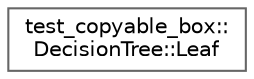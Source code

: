 digraph "类继承关系图"
{
 // LATEX_PDF_SIZE
  bgcolor="transparent";
  edge [fontname=Helvetica,fontsize=10,labelfontname=Helvetica,labelfontsize=10];
  node [fontname=Helvetica,fontsize=10,shape=box,height=0.2,width=0.4];
  rankdir="LR";
  Node0 [id="Node000000",label="test_copyable_box::\lDecisionTree::Leaf",height=0.2,width=0.4,color="grey40", fillcolor="white", style="filled",URL="$structtest__copyable__box_1_1_decision_tree_1_1_leaf.html",tooltip=" "];
}
